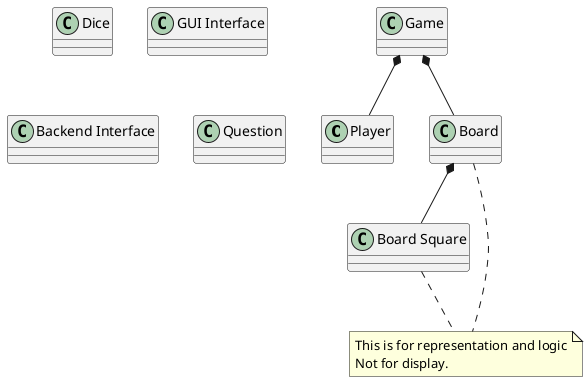 @startuml
Class Player
Class Dice
Class "Board Square"
Class "GUI Interface"
Class "Backend Interface"
Class Question
Class Board
note "This is for representation and logic\nNot for display." as N1
Board .. N1
"Board Square" .. N1
Class Game
Game *-- Player
Board *-- "Board Square"
Game *-- Board
@enduml